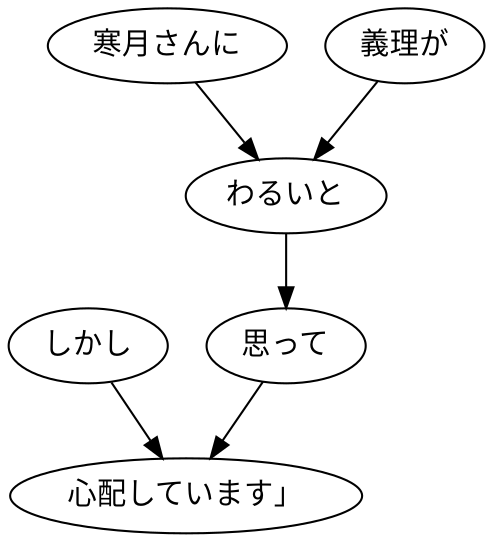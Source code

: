 digraph graph8974 {
	node0 [label="しかし"];
	node1 [label="寒月さんに"];
	node2 [label="義理が"];
	node3 [label="わるいと"];
	node4 [label="思って"];
	node5 [label="心配しています」"];
	node0 -> node5;
	node1 -> node3;
	node2 -> node3;
	node3 -> node4;
	node4 -> node5;
}
